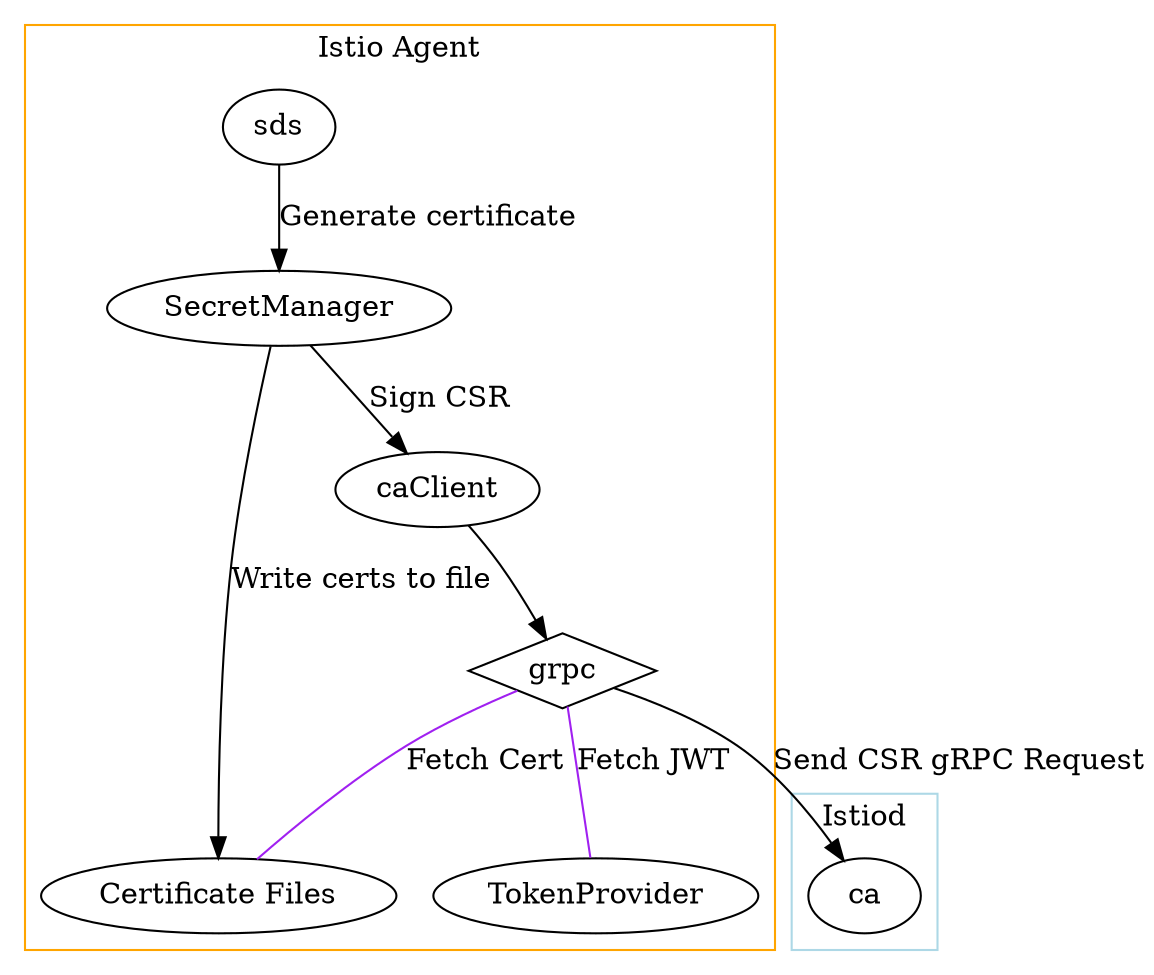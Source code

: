 digraph {
    grpc -> ca [label="Send CSR gRPC Request"]
    subgraph cluster_istioagent {
        label = "Istio Agent"
        color="orange"
        sds
        SecretManager -> caClient [label="Sign CSR"]
        caClient -> grpc
        grpc -> TokenProvider [dir=none,label="Fetch JWT",color=purple]
        grpc -> cfiles [dir=none,label="Fetch Cert",color=purple]

        sds -> SecretManager [label="Generate certificate"]
        SecretManager -> cfiles [label="Write certs to file"]
        cfiles [label="Certificate Files"]
        grpc [shape=diamond]
    }

    subgraph cluster_istiod {
        label = "Istiod"
        color="lightblue"
        ca
    }
}
